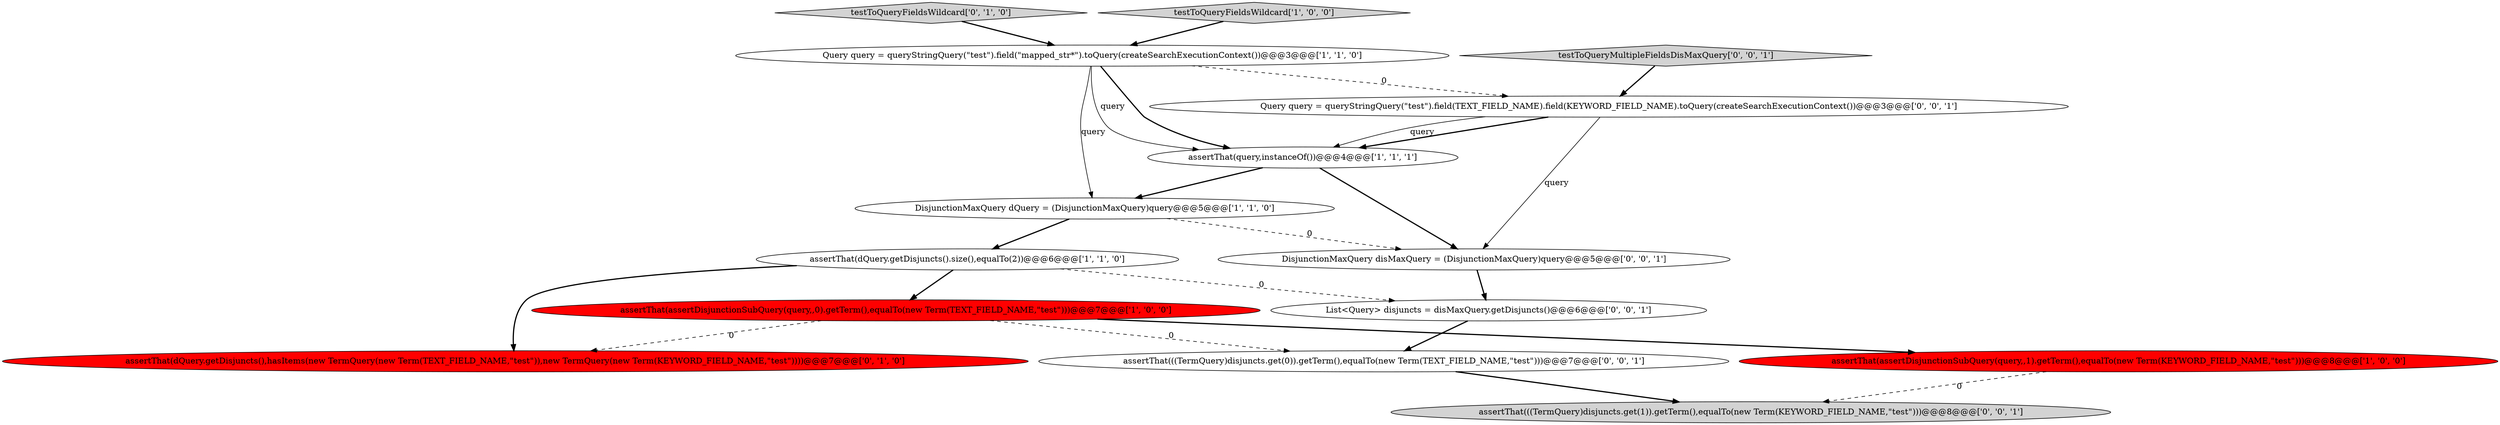 digraph {
3 [style = filled, label = "assertThat(dQuery.getDisjuncts().size(),equalTo(2))@@@6@@@['1', '1', '0']", fillcolor = white, shape = ellipse image = "AAA0AAABBB1BBB"];
1 [style = filled, label = "assertThat(assertDisjunctionSubQuery(query,,1).getTerm(),equalTo(new Term(KEYWORD_FIELD_NAME,\"test\")))@@@8@@@['1', '0', '0']", fillcolor = red, shape = ellipse image = "AAA1AAABBB1BBB"];
4 [style = filled, label = "assertThat(query,instanceOf())@@@4@@@['1', '1', '1']", fillcolor = white, shape = ellipse image = "AAA0AAABBB1BBB"];
7 [style = filled, label = "testToQueryFieldsWildcard['0', '1', '0']", fillcolor = lightgray, shape = diamond image = "AAA0AAABBB2BBB"];
8 [style = filled, label = "assertThat(dQuery.getDisjuncts(),hasItems(new TermQuery(new Term(TEXT_FIELD_NAME,\"test\")),new TermQuery(new Term(KEYWORD_FIELD_NAME,\"test\"))))@@@7@@@['0', '1', '0']", fillcolor = red, shape = ellipse image = "AAA1AAABBB2BBB"];
10 [style = filled, label = "Query query = queryStringQuery(\"test\").field(TEXT_FIELD_NAME).field(KEYWORD_FIELD_NAME).toQuery(createSearchExecutionContext())@@@3@@@['0', '0', '1']", fillcolor = white, shape = ellipse image = "AAA0AAABBB3BBB"];
11 [style = filled, label = "testToQueryMultipleFieldsDisMaxQuery['0', '0', '1']", fillcolor = lightgray, shape = diamond image = "AAA0AAABBB3BBB"];
2 [style = filled, label = "Query query = queryStringQuery(\"test\").field(\"mapped_str*\").toQuery(createSearchExecutionContext())@@@3@@@['1', '1', '0']", fillcolor = white, shape = ellipse image = "AAA0AAABBB1BBB"];
5 [style = filled, label = "DisjunctionMaxQuery dQuery = (DisjunctionMaxQuery)query@@@5@@@['1', '1', '0']", fillcolor = white, shape = ellipse image = "AAA0AAABBB1BBB"];
9 [style = filled, label = "List<Query> disjuncts = disMaxQuery.getDisjuncts()@@@6@@@['0', '0', '1']", fillcolor = white, shape = ellipse image = "AAA0AAABBB3BBB"];
12 [style = filled, label = "assertThat(((TermQuery)disjuncts.get(0)).getTerm(),equalTo(new Term(TEXT_FIELD_NAME,\"test\")))@@@7@@@['0', '0', '1']", fillcolor = white, shape = ellipse image = "AAA0AAABBB3BBB"];
13 [style = filled, label = "assertThat(((TermQuery)disjuncts.get(1)).getTerm(),equalTo(new Term(KEYWORD_FIELD_NAME,\"test\")))@@@8@@@['0', '0', '1']", fillcolor = lightgray, shape = ellipse image = "AAA0AAABBB3BBB"];
6 [style = filled, label = "testToQueryFieldsWildcard['1', '0', '0']", fillcolor = lightgray, shape = diamond image = "AAA0AAABBB1BBB"];
0 [style = filled, label = "assertThat(assertDisjunctionSubQuery(query,,0).getTerm(),equalTo(new Term(TEXT_FIELD_NAME,\"test\")))@@@7@@@['1', '0', '0']", fillcolor = red, shape = ellipse image = "AAA1AAABBB1BBB"];
14 [style = filled, label = "DisjunctionMaxQuery disMaxQuery = (DisjunctionMaxQuery)query@@@5@@@['0', '0', '1']", fillcolor = white, shape = ellipse image = "AAA0AAABBB3BBB"];
5->3 [style = bold, label=""];
4->14 [style = bold, label=""];
5->14 [style = dashed, label="0"];
2->4 [style = solid, label="query"];
2->5 [style = solid, label="query"];
0->12 [style = dashed, label="0"];
10->14 [style = solid, label="query"];
2->4 [style = bold, label=""];
3->0 [style = bold, label=""];
2->10 [style = dashed, label="0"];
6->2 [style = bold, label=""];
1->13 [style = dashed, label="0"];
12->13 [style = bold, label=""];
3->9 [style = dashed, label="0"];
11->10 [style = bold, label=""];
7->2 [style = bold, label=""];
0->1 [style = bold, label=""];
3->8 [style = bold, label=""];
10->4 [style = bold, label=""];
0->8 [style = dashed, label="0"];
14->9 [style = bold, label=""];
9->12 [style = bold, label=""];
10->4 [style = solid, label="query"];
4->5 [style = bold, label=""];
}
